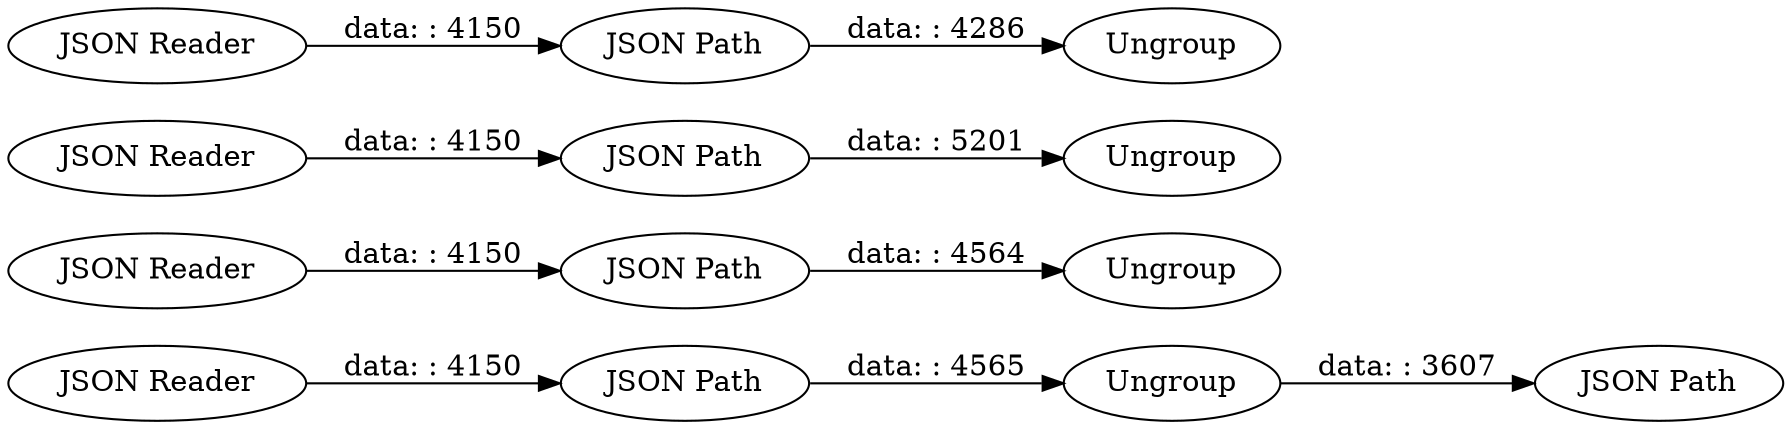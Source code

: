 digraph {
	"-7495716193812353845_6" [label=Ungroup]
	"-7495716193812353845_18" [label=Ungroup]
	"-7495716193812353845_5" [label="JSON Reader"]
	"-7495716193812353845_12" [label=Ungroup]
	"-7495716193812353845_15" [label="JSON Reader"]
	"-7495716193812353845_19" [label="JSON Path"]
	"-7495716193812353845_4" [label="JSON Path"]
	"-7495716193812353845_9" [label="JSON Reader"]
	"-7495716193812353845_14" [label="JSON Path"]
	"-7495716193812353845_17" [label="JSON Reader"]
	"-7495716193812353845_13" [label=Ungroup]
	"-7495716193812353845_8" [label="JSON Path"]
	"-7495716193812353845_11" [label="JSON Path"]
	"-7495716193812353845_8" -> "-7495716193812353845_12" [label="data: : 5201"]
	"-7495716193812353845_6" -> "-7495716193812353845_11" [label="data: : 3607"]
	"-7495716193812353845_17" -> "-7495716193812353845_19" [label="data: : 4150"]
	"-7495716193812353845_19" -> "-7495716193812353845_18" [label="data: : 4564"]
	"-7495716193812353845_5" -> "-7495716193812353845_4" [label="data: : 4150"]
	"-7495716193812353845_4" -> "-7495716193812353845_6" [label="data: : 4565"]
	"-7495716193812353845_15" -> "-7495716193812353845_14" [label="data: : 4150"]
	"-7495716193812353845_9" -> "-7495716193812353845_8" [label="data: : 4150"]
	"-7495716193812353845_14" -> "-7495716193812353845_13" [label="data: : 4286"]
	rankdir=LR
}
